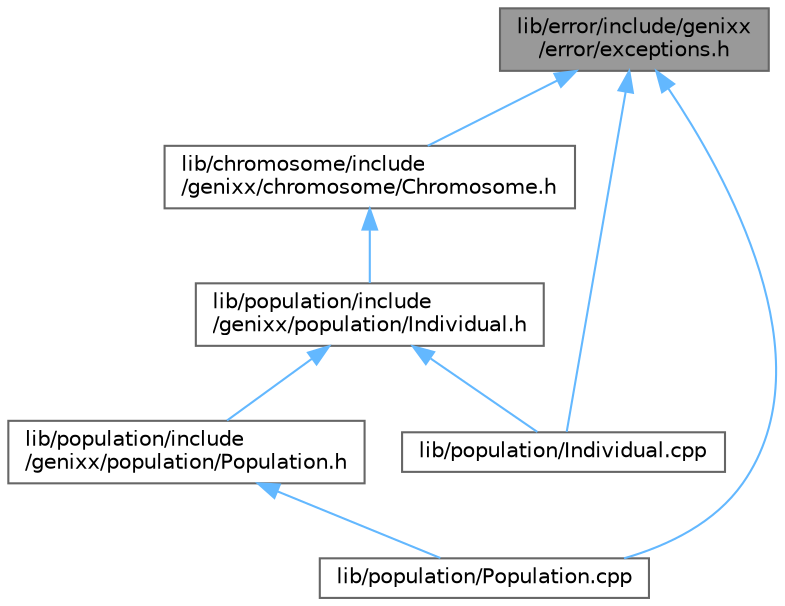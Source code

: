 digraph "lib/error/include/genixx/error/exceptions.h"
{
 // LATEX_PDF_SIZE
  bgcolor="transparent";
  edge [fontname=Helvetica,fontsize=10,labelfontname=Helvetica,labelfontsize=10];
  node [fontname=Helvetica,fontsize=10,shape=box,height=0.2,width=0.4];
  Node1 [label="lib/error/include/genixx\l/error/exceptions.h",height=0.2,width=0.4,color="gray40", fillcolor="grey60", style="filled", fontcolor="black",tooltip=" "];
  Node1 -> Node2 [dir="back",color="steelblue1",style="solid"];
  Node2 [label="lib/chromosome/include\l/genixx/chromosome/Chromosome.h",height=0.2,width=0.4,color="grey40", fillcolor="white", style="filled",URL="$Chromosome_8h.html",tooltip=" "];
  Node2 -> Node3 [dir="back",color="steelblue1",style="solid"];
  Node3 [label="lib/population/include\l/genixx/population/Individual.h",height=0.2,width=0.4,color="grey40", fillcolor="white", style="filled",URL="$Individual_8h.html",tooltip=" "];
  Node3 -> Node4 [dir="back",color="steelblue1",style="solid"];
  Node4 [label="lib/population/Individual.cpp",height=0.2,width=0.4,color="grey40", fillcolor="white", style="filled",URL="$Individual_8cpp.html",tooltip=" "];
  Node3 -> Node5 [dir="back",color="steelblue1",style="solid"];
  Node5 [label="lib/population/include\l/genixx/population/Population.h",height=0.2,width=0.4,color="grey40", fillcolor="white", style="filled",URL="$Population_8h.html",tooltip=" "];
  Node5 -> Node6 [dir="back",color="steelblue1",style="solid"];
  Node6 [label="lib/population/Population.cpp",height=0.2,width=0.4,color="grey40", fillcolor="white", style="filled",URL="$Population_8cpp.html",tooltip=" "];
  Node1 -> Node4 [dir="back",color="steelblue1",style="solid"];
  Node1 -> Node6 [dir="back",color="steelblue1",style="solid"];
}
